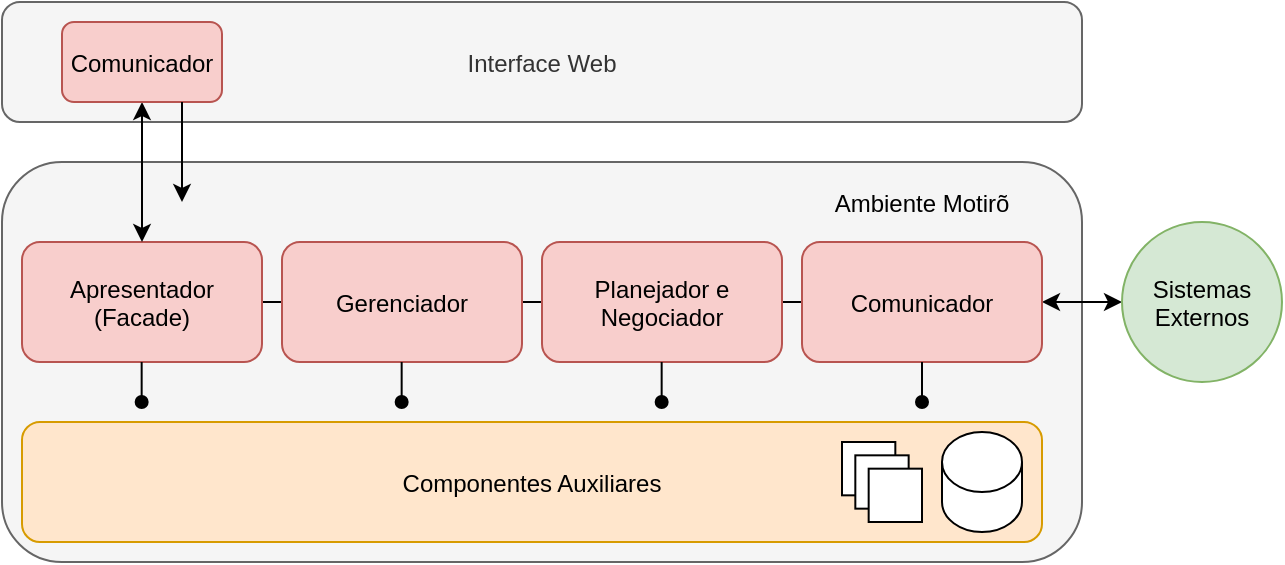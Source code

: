 <mxfile version="13.7.9" type="device"><diagram id="uj0pYdEE3SlhZ2JtKcSz" name="Página-1"><mxGraphModel dx="137" dy="81" grid="1" gridSize="10" guides="1" tooltips="1" connect="1" arrows="1" fold="1" page="1" pageScale="1" pageWidth="827" pageHeight="1169" math="0" shadow="0"><root><mxCell id="0"/><mxCell id="1" parent="0"/><mxCell id="38ykpG9KSF7kv4BkjgF1-2" value="" style="rounded=1;fillColor=#f5f5f5;strokeColor=#666666;fontColor=#333333;" vertex="1" parent="1"><mxGeometry x="80" y="200" width="540" height="200" as="geometry"/></mxCell><mxCell id="38ykpG9KSF7kv4BkjgF1-35" style="edgeStyle=orthogonalEdgeStyle;rounded=0;orthogonalLoop=1;jettySize=auto;html=1;exitX=1;exitY=0.5;exitDx=0;exitDy=0;entryX=0;entryY=0.5;entryDx=0;entryDy=0;startArrow=none;startFill=0;endArrow=none;endFill=0;" edge="1" parent="1" source="38ykpG9KSF7kv4BkjgF1-3" target="38ykpG9KSF7kv4BkjgF1-4"><mxGeometry relative="1" as="geometry"/></mxCell><mxCell id="38ykpG9KSF7kv4BkjgF1-3" value="Apresentador&#10;(Facade)" style="rounded=1;fillColor=#f8cecc;strokeColor=#b85450;" vertex="1" parent="1"><mxGeometry x="90" y="240" width="120" height="60" as="geometry"/></mxCell><mxCell id="38ykpG9KSF7kv4BkjgF1-36" style="edgeStyle=orthogonalEdgeStyle;rounded=0;orthogonalLoop=1;jettySize=auto;html=1;exitX=1;exitY=0.5;exitDx=0;exitDy=0;entryX=0;entryY=0.5;entryDx=0;entryDy=0;startArrow=none;startFill=0;endArrow=none;endFill=0;" edge="1" parent="1" source="38ykpG9KSF7kv4BkjgF1-4" target="38ykpG9KSF7kv4BkjgF1-5"><mxGeometry relative="1" as="geometry"/></mxCell><mxCell id="38ykpG9KSF7kv4BkjgF1-4" value="Gerenciador" style="rounded=1;fillColor=#f8cecc;strokeColor=#b85450;" vertex="1" parent="1"><mxGeometry x="220" y="240" width="120" height="60" as="geometry"/></mxCell><mxCell id="38ykpG9KSF7kv4BkjgF1-37" style="edgeStyle=orthogonalEdgeStyle;rounded=0;orthogonalLoop=1;jettySize=auto;html=1;exitX=1;exitY=0.5;exitDx=0;exitDy=0;entryX=0;entryY=0.5;entryDx=0;entryDy=0;startArrow=none;startFill=0;endArrow=none;endFill=0;" edge="1" parent="1" source="38ykpG9KSF7kv4BkjgF1-5" target="38ykpG9KSF7kv4BkjgF1-6"><mxGeometry relative="1" as="geometry"/></mxCell><mxCell id="38ykpG9KSF7kv4BkjgF1-5" value="Planejador e&#10;Negociador" style="rounded=1;fillColor=#f8cecc;strokeColor=#b85450;" vertex="1" parent="1"><mxGeometry x="350" y="240" width="120" height="60" as="geometry"/></mxCell><mxCell id="38ykpG9KSF7kv4BkjgF1-31" style="edgeStyle=orthogonalEdgeStyle;rounded=0;orthogonalLoop=1;jettySize=auto;html=1;exitX=1;exitY=0.5;exitDx=0;exitDy=0;startArrow=classic;startFill=1;endArrow=classic;endFill=1;" edge="1" parent="1" source="38ykpG9KSF7kv4BkjgF1-6" target="38ykpG9KSF7kv4BkjgF1-13"><mxGeometry relative="1" as="geometry"/></mxCell><mxCell id="38ykpG9KSF7kv4BkjgF1-6" value="Comunicador" style="rounded=1;fillColor=#f8cecc;strokeColor=#b85450;" vertex="1" parent="1"><mxGeometry x="480" y="240" width="120" height="60" as="geometry"/></mxCell><mxCell id="38ykpG9KSF7kv4BkjgF1-7" value="Interface Web" style="rounded=1;fillColor=#f5f5f5;strokeColor=#666666;fontColor=#333333;" vertex="1" parent="1"><mxGeometry x="80" y="120" width="540" height="60" as="geometry"/></mxCell><mxCell id="38ykpG9KSF7kv4BkjgF1-23" style="edgeStyle=orthogonalEdgeStyle;rounded=0;orthogonalLoop=1;jettySize=auto;html=1;exitX=0.5;exitY=1;exitDx=0;exitDy=0;entryX=0.5;entryY=0;entryDx=0;entryDy=0;startArrow=classic;startFill=1;" edge="1" parent="1" source="38ykpG9KSF7kv4BkjgF1-8" target="38ykpG9KSF7kv4BkjgF1-3"><mxGeometry relative="1" as="geometry"/></mxCell><mxCell id="38ykpG9KSF7kv4BkjgF1-8" value="Comunicador" style="rounded=1;fillColor=#f8cecc;strokeColor=#b85450;" vertex="1" parent="1"><mxGeometry x="110" y="130" width="80" height="40" as="geometry"/></mxCell><mxCell id="38ykpG9KSF7kv4BkjgF1-10" value="Componentes Auxiliares" style="rounded=1;fillColor=#ffe6cc;strokeColor=#d79b00;" vertex="1" parent="1"><mxGeometry x="90" y="330" width="510" height="60" as="geometry"/></mxCell><mxCell id="38ykpG9KSF7kv4BkjgF1-11" value="Ambiente Motirõ" style="text;strokeColor=none;fillColor=none;align=center;verticalAlign=middle;rounded=0;" vertex="1" parent="1"><mxGeometry x="495" y="210" width="90" height="20" as="geometry"/></mxCell><mxCell id="38ykpG9KSF7kv4BkjgF1-13" value="Sistemas&#10;Externos" style="ellipse;aspect=fixed;fillColor=#d5e8d4;strokeColor=#82b366;" vertex="1" parent="1"><mxGeometry x="640" y="230" width="80" height="80" as="geometry"/></mxCell><mxCell id="38ykpG9KSF7kv4BkjgF1-1" value="" style="shape=cylinder3;boundedLbl=1;backgroundOutline=1;size=15;" vertex="1" parent="1"><mxGeometry x="550" y="335" width="40" height="50" as="geometry"/></mxCell><mxCell id="38ykpG9KSF7kv4BkjgF1-18" value="" style="group;" vertex="1" connectable="0" parent="1"><mxGeometry x="500" y="340" width="40" height="40" as="geometry"/></mxCell><mxCell id="38ykpG9KSF7kv4BkjgF1-15" value="" style="rounded=0;" vertex="1" parent="38ykpG9KSF7kv4BkjgF1-18"><mxGeometry width="26.667" height="26.667" as="geometry"/></mxCell><mxCell id="38ykpG9KSF7kv4BkjgF1-16" value="" style="rounded=0;" vertex="1" parent="38ykpG9KSF7kv4BkjgF1-18"><mxGeometry x="6.667" y="6.667" width="26.667" height="26.667" as="geometry"/></mxCell><mxCell id="38ykpG9KSF7kv4BkjgF1-17" value="" style="rounded=0;" vertex="1" parent="38ykpG9KSF7kv4BkjgF1-18"><mxGeometry x="13.333" y="13.333" width="26.667" height="26.667" as="geometry"/></mxCell><mxCell id="38ykpG9KSF7kv4BkjgF1-27" value="" style="endArrow=none;html=1;endFill=0;startArrow=oval;startFill=1;" edge="1" parent="1"><mxGeometry width="50" height="50" relative="1" as="geometry"><mxPoint x="149.83" y="320" as="sourcePoint"/><mxPoint x="149.83" y="300" as="targetPoint"/></mxGeometry></mxCell><mxCell id="38ykpG9KSF7kv4BkjgF1-28" value="" style="endArrow=none;html=1;endFill=0;startArrow=oval;startFill=1;" edge="1" parent="1"><mxGeometry width="50" height="50" relative="1" as="geometry"><mxPoint x="279.83" y="320" as="sourcePoint"/><mxPoint x="279.83" y="300" as="targetPoint"/></mxGeometry></mxCell><mxCell id="38ykpG9KSF7kv4BkjgF1-29" value="" style="endArrow=none;html=1;endFill=0;startArrow=oval;startFill=1;" edge="1" parent="1"><mxGeometry width="50" height="50" relative="1" as="geometry"><mxPoint x="409.83" y="320" as="sourcePoint"/><mxPoint x="409.83" y="300" as="targetPoint"/></mxGeometry></mxCell><mxCell id="38ykpG9KSF7kv4BkjgF1-30" value="" style="endArrow=none;html=1;endFill=0;startArrow=oval;startFill=1;" edge="1" parent="1"><mxGeometry width="50" height="50" relative="1" as="geometry"><mxPoint x="540.0" y="320" as="sourcePoint"/><mxPoint x="540.0" y="300" as="targetPoint"/></mxGeometry></mxCell><mxCell id="38ykpG9KSF7kv4BkjgF1-34" value="" style="endArrow=classic;html=1;endFill=1;" edge="1" parent="1"><mxGeometry width="50" height="50" relative="1" as="geometry"><mxPoint x="170" y="170" as="sourcePoint"/><mxPoint x="170" y="220" as="targetPoint"/></mxGeometry></mxCell></root></mxGraphModel></diagram></mxfile>
